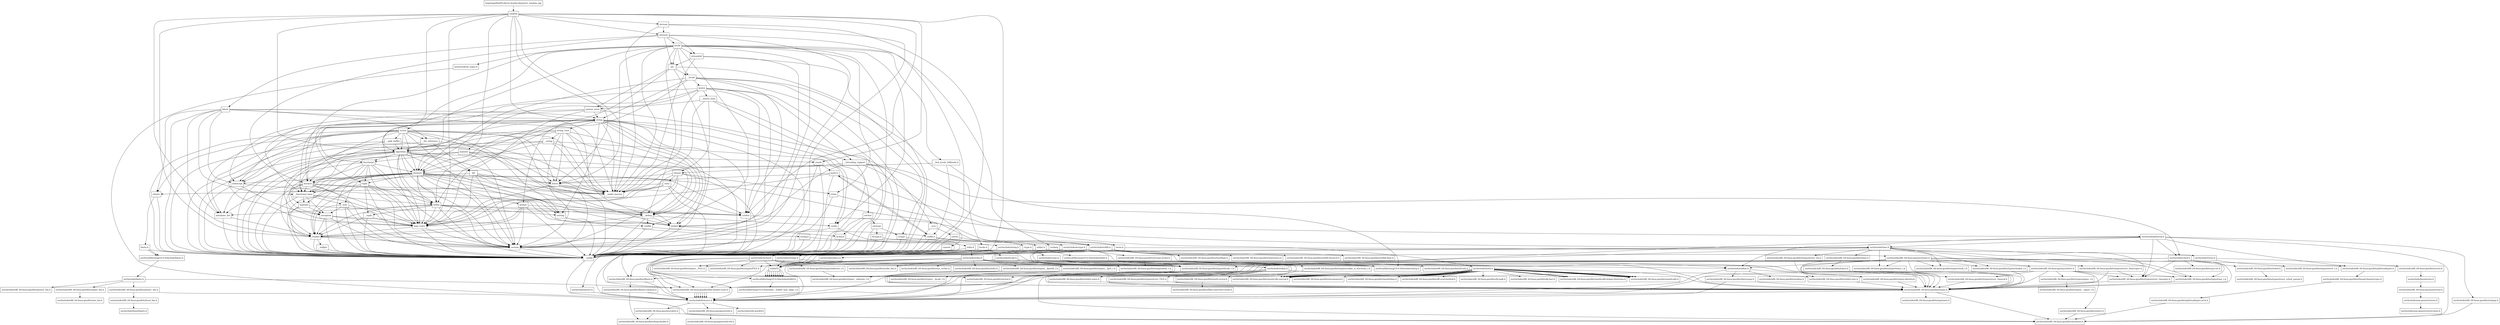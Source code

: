 digraph "dependencies" {
  header_1 [ shape="box", label="random"];
  header_0 [ shape="box", label="tmp/tmpw8iwRO.libcxx.header.deps/test_random.cpp"];
  header_2 [ shape="box", label="__config"];
  header_3 [ shape="box", label="usr/include/features.h"];
  header_4 [ shape="box", label="usr/include/stdc-predef.h"];
  header_5 [ shape="box", label="usr/include/x86_64-linux-gnu/sys/cdefs.h"];
  header_6 [ shape="box", label="usr/include/x86_64-linux-gnu/bits/wordsize.h"];
  header_7 [ shape="box", label="usr/include/x86_64-linux-gnu/bits/long-double.h"];
  header_8 [ shape="box", label="usr/include/x86_64-linux-gnu/gnu/stubs.h"];
  header_9 [ shape="box", label="usr/include/x86_64-linux-gnu/gnu/stubs-64.h"];
  header_11 [ shape="box", label="cstddef"];
  header_12 [ shape="box", label="version"];
  header_13 [ shape="box", label="usr/local/lib/clang/10.0.0/include/stddef.h"];
  header_14 [ shape="box", label="usr/local/lib/clang/10.0.0/include/__stddef_max_align_t.h"];
  header_15 [ shape="box", label="__nullptr"];
  header_16 [ shape="box", label="cstdint"];
  header_17 [ shape="box", label="stdint.h"];
  header_18 [ shape="box", label="usr/local/lib/clang/10.0.0/include/stdint.h"];
  header_19 [ shape="box", label="usr/include/stdint.h"];
  header_20 [ shape="box", label="usr/include/x86_64-linux-gnu/bits/libc-header-start.h"];
  header_21 [ shape="box", label="usr/include/x86_64-linux-gnu/bits/types.h"];
  header_22 [ shape="box", label="usr/include/x86_64-linux-gnu/bits/typesizes.h"];
  header_23 [ shape="box", label="usr/include/x86_64-linux-gnu/bits/wchar.h"];
  header_24 [ shape="box", label="usr/include/x86_64-linux-gnu/bits/stdint-intn.h"];
  header_25 [ shape="box", label="usr/include/x86_64-linux-gnu/bits/stdint-uintn.h"];
  header_26 [ shape="box", label="cmath"];
  header_27 [ shape="box", label="math.h"];
  header_28 [ shape="box", label="stdlib.h"];
  header_29 [ shape="box", label="usr/include/stdlib.h"];
  header_30 [ shape="box", label="stddef.h"];
  header_31 [ shape="box", label="usr/include/x86_64-linux-gnu/bits/waitflags.h"];
  header_32 [ shape="box", label="usr/include/x86_64-linux-gnu/bits/waitstatus.h"];
  header_33 [ shape="box", label="usr/include/x86_64-linux-gnu/bits/floatn.h"];
  header_34 [ shape="box", label="usr/include/x86_64-linux-gnu/bits/floatn-common.h"];
  header_35 [ shape="box", label="usr/include/x86_64-linux-gnu/bits/types/locale_t.h"];
  header_36 [ shape="box", label="usr/include/x86_64-linux-gnu/bits/types/__locale_t.h"];
  header_37 [ shape="box", label="usr/include/x86_64-linux-gnu/sys/types.h"];
  header_38 [ shape="box", label="usr/include/x86_64-linux-gnu/bits/types/clock_t.h"];
  header_39 [ shape="box", label="usr/include/x86_64-linux-gnu/bits/types/clockid_t.h"];
  header_40 [ shape="box", label="usr/include/x86_64-linux-gnu/bits/types/time_t.h"];
  header_41 [ shape="box", label="usr/include/x86_64-linux-gnu/bits/types/timer_t.h"];
  header_42 [ shape="box", label="usr/include/endian.h"];
  header_43 [ shape="box", label="usr/include/x86_64-linux-gnu/bits/endian.h"];
  header_44 [ shape="box", label="usr/include/x86_64-linux-gnu/bits/byteswap.h"];
  header_45 [ shape="box", label="usr/include/x86_64-linux-gnu/bits/uintn-identity.h"];
  header_46 [ shape="box", label="usr/include/x86_64-linux-gnu/sys/select.h"];
  header_47 [ shape="box", label="usr/include/x86_64-linux-gnu/bits/select.h"];
  header_48 [ shape="box", label="usr/include/x86_64-linux-gnu/bits/types/sigset_t.h"];
  header_49 [ shape="box", label="usr/include/x86_64-linux-gnu/bits/types/__sigset_t.h"];
  header_50 [ shape="box", label="usr/include/x86_64-linux-gnu/bits/types/struct_timeval.h"];
  header_51 [ shape="box", label="usr/include/x86_64-linux-gnu/bits/types/struct_timespec.h"];
  header_52 [ shape="box", label="usr/include/x86_64-linux-gnu/bits/pthreadtypes.h"];
  header_53 [ shape="box", label="usr/include/x86_64-linux-gnu/bits/thread-shared-types.h"];
  header_54 [ shape="box", label="usr/include/x86_64-linux-gnu/bits/pthreadtypes-arch.h"];
  header_55 [ shape="box", label="usr/include/alloca.h"];
  header_56 [ shape="box", label="usr/include/x86_64-linux-gnu/bits/stdlib-bsearch.h"];
  header_57 [ shape="box", label="usr/include/x86_64-linux-gnu/bits/stdlib-float.h"];
  header_58 [ shape="box", label="usr/include/math.h"];
  header_59 [ shape="box", label="usr/include/x86_64-linux-gnu/bits/math-vector.h"];
  header_60 [ shape="box", label="usr/include/x86_64-linux-gnu/bits/libm-simd-decl-stubs.h"];
  header_61 [ shape="box", label="usr/include/x86_64-linux-gnu/bits/flt-eval-method.h"];
  header_62 [ shape="box", label="usr/include/x86_64-linux-gnu/bits/fp-logb.h"];
  header_63 [ shape="box", label="usr/include/x86_64-linux-gnu/bits/fp-fast.h"];
  header_64 [ shape="box", label="usr/include/x86_64-linux-gnu/bits/mathcalls-helper-functions.h"];
  header_65 [ shape="box", label="usr/include/x86_64-linux-gnu/bits/mathcalls.h"];
  header_66 [ shape="box", label="usr/include/x86_64-linux-gnu/bits/mathcalls-narrow.h"];
  header_67 [ shape="box", label="usr/include/x86_64-linux-gnu/bits/iscanonical.h"];
  header_68 [ shape="box", label="usr/include/x86_64-linux-gnu/bits/mathinline.h"];
  header_69 [ shape="box", label="type_traits"];
  header_70 [ shape="box", label="limits"];
  header_71 [ shape="box", label="__undef_macros"];
  header_72 [ shape="box", label="initializer_list"];
  header_73 [ shape="box", label="algorithm"];
  header_74 [ shape="box", label="cstring"];
  header_75 [ shape="box", label="string.h"];
  header_76 [ shape="box", label="usr/include/string.h"];
  header_77 [ shape="box", label="usr/include/strings.h"];
  header_78 [ shape="box", label="utility"];
  header_79 [ shape="box", label="__tuple"];
  header_80 [ shape="box", label="__debug"];
  header_81 [ shape="box", label="iosfwd"];
  header_82 [ shape="box", label="wchar.h"];
  header_83 [ shape="box", label="usr/include/wchar.h"];
  header_84 [ shape="box", label="usr/local/lib/clang/10.0.0/include/stdarg.h"];
  header_85 [ shape="box", label="usr/include/x86_64-linux-gnu/bits/types/wint_t.h"];
  header_86 [ shape="box", label="usr/include/x86_64-linux-gnu/bits/types/mbstate_t.h"];
  header_87 [ shape="box", label="usr/include/x86_64-linux-gnu/bits/types/__mbstate_t.h"];
  header_88 [ shape="box", label="usr/include/x86_64-linux-gnu/bits/types/__FILE.h"];
  header_89 [ shape="box", label="usr/include/x86_64-linux-gnu/bits/types/FILE.h"];
  header_90 [ shape="box", label="cstdlib"];
  header_91 [ shape="box", label="cstdio"];
  header_92 [ shape="box", label="stdio.h"];
  header_93 [ shape="box", label="usr/include/stdio.h"];
  header_94 [ shape="box", label="usr/include/x86_64-linux-gnu/bits/types/__fpos_t.h"];
  header_95 [ shape="box", label="usr/include/x86_64-linux-gnu/bits/types/__fpos64_t.h"];
  header_96 [ shape="box", label="usr/include/x86_64-linux-gnu/bits/types/struct_FILE.h"];
  header_97 [ shape="box", label="usr/include/x86_64-linux-gnu/bits/types/cookie_io_functions_t.h"];
  header_98 [ shape="box", label="usr/include/x86_64-linux-gnu/bits/stdio_lim.h"];
  header_99 [ shape="box", label="usr/include/x86_64-linux-gnu/bits/sys_errlist.h"];
  header_100 [ shape="box", label="usr/include/x86_64-linux-gnu/bits/stdio.h"];
  header_101 [ shape="box", label="memory"];
  header_102 [ shape="box", label="typeinfo"];
  header_103 [ shape="box", label="exception"];
  header_104 [ shape="box", label="new"];
  header_105 [ shape="box", label="iterator"];
  header_106 [ shape="box", label="__functional_base"];
  header_107 [ shape="box", label="tuple"];
  header_108 [ shape="box", label="stdexcept"];
  header_109 [ shape="box", label="cassert"];
  header_110 [ shape="box", label="usr/include/assert.h"];
  header_111 [ shape="box", label="atomic"];
  header_112 [ shape="box", label="functional"];
  header_113 [ shape="box", label="bit"];
  header_114 [ shape="box", label="numeric"];
  header_115 [ shape="box", label="vector"];
  header_116 [ shape="box", label="__bit_reference"];
  header_117 [ shape="box", label="climits"];
  header_118 [ shape="box", label="limits.h"];
  header_119 [ shape="box", label="usr/local/lib/clang/10.0.0/include/limits.h"];
  header_120 [ shape="box", label="usr/include/limits.h"];
  header_121 [ shape="box", label="usr/include/x86_64-linux-gnu/bits/posix1_lim.h"];
  header_122 [ shape="box", label="usr/include/x86_64-linux-gnu/bits/local_lim.h"];
  header_123 [ shape="box", label="usr/include/linux/limits.h"];
  header_124 [ shape="box", label="usr/include/x86_64-linux-gnu/bits/posix2_lim.h"];
  header_125 [ shape="box", label="usr/include/x86_64-linux-gnu/bits/xopen_lim.h"];
  header_126 [ shape="box", label="usr/include/x86_64-linux-gnu/bits/uio_lim.h"];
  header_127 [ shape="box", label="__split_buffer"];
  header_128 [ shape="box", label="string"];
  header_129 [ shape="box", label="string_view"];
  header_130 [ shape="box", label="__string"];
  header_131 [ shape="box", label="cwchar"];
  header_132 [ shape="box", label="cwctype"];
  header_133 [ shape="box", label="cctype"];
  header_134 [ shape="box", label="ctype.h"];
  header_135 [ shape="box", label="usr/include/ctype.h"];
  header_136 [ shape="box", label="wctype.h"];
  header_137 [ shape="box", label="usr/include/wctype.h"];
  header_138 [ shape="box", label="usr/include/x86_64-linux-gnu/bits/wctype-wchar.h"];
  header_139 [ shape="box", label="istream"];
  header_140 [ shape="box", label="ostream"];
  header_141 [ shape="box", label="ios"];
  header_142 [ shape="box", label="__locale"];
  header_143 [ shape="box", label="mutex"];
  header_144 [ shape="box", label="__mutex_base"];
  header_145 [ shape="box", label="chrono"];
  header_146 [ shape="box", label="ctime"];
  header_147 [ shape="box", label="usr/include/time.h"];
  header_148 [ shape="box", label="usr/include/x86_64-linux-gnu/bits/time.h"];
  header_149 [ shape="box", label="usr/include/x86_64-linux-gnu/bits/timex.h"];
  header_150 [ shape="box", label="usr/include/x86_64-linux-gnu/bits/types/struct_tm.h"];
  header_151 [ shape="box", label="usr/include/x86_64-linux-gnu/bits/types/struct_itimerspec.h"];
  header_152 [ shape="box", label="ratio"];
  header_153 [ shape="box", label="system_error"];
  header_154 [ shape="box", label="__errc"];
  header_155 [ shape="box", label="cerrno"];
  header_156 [ shape="box", label="errno.h"];
  header_157 [ shape="box", label="usr/include/errno.h"];
  header_158 [ shape="box", label="usr/include/x86_64-linux-gnu/bits/errno.h"];
  header_159 [ shape="box", label="usr/include/linux/errno.h"];
  header_160 [ shape="box", label="usr/include/x86_64-linux-gnu/asm/errno.h"];
  header_161 [ shape="box", label="usr/include/asm-generic/errno.h"];
  header_162 [ shape="box", label="usr/include/asm-generic/errno-base.h"];
  header_163 [ shape="box", label="usr/include/x86_64-linux-gnu/bits/types/error_t.h"];
  header_164 [ shape="box", label="__threading_support"];
  header_10 [ shape="box", label="usr/include/pthread.h"];
  header_165 [ shape="box", label="usr/include/sched.h"];
  header_166 [ shape="box", label="usr/include/x86_64-linux-gnu/bits/sched.h"];
  header_167 [ shape="box", label="usr/include/x86_64-linux-gnu/bits/types/struct_sched_param.h"];
  header_168 [ shape="box", label="usr/include/x86_64-linux-gnu/bits/cpu-set.h"];
  header_169 [ shape="box", label="usr/include/x86_64-linux-gnu/bits/setjmp.h"];
  header_170 [ shape="box", label="locale.h"];
  header_171 [ shape="box", label="usr/include/locale.h"];
  header_172 [ shape="box", label="usr/include/x86_64-linux-gnu/bits/locale.h"];
  header_173 [ shape="box", label="streambuf"];
  header_174 [ shape="box", label="locale"];
  header_175 [ shape="box", label="cstdarg"];
  header_176 [ shape="box", label="usr/include/nl_types.h"];
  header_177 [ shape="box", label="__bsd_locale_fallbacks.h"];
  header_178 [ shape="box", label="bitset"];
  header_115 -> header_2;
  header_115 -> header_81;
  header_115 -> header_116;
  header_115 -> header_69;
  header_115 -> header_117;
  header_115 -> header_70;
  header_115 -> header_72;
  header_115 -> header_101;
  header_115 -> header_108;
  header_115 -> header_73;
  header_115 -> header_74;
  header_115 -> header_12;
  header_115 -> header_127;
  header_115 -> header_106;
  header_115 -> header_80;
  header_115 -> header_71;
  header_138 -> header_21;
  header_138 -> header_85;
  header_138 -> header_42;
  header_27 -> header_2;
  header_27 -> header_28;
  header_27 -> header_58;
  header_27 -> header_69;
  header_27 -> header_70;
  header_40 -> header_21;
  header_146 -> header_2;
  header_146 -> header_147;
  header_112 -> header_2;
  header_112 -> header_69;
  header_112 -> header_102;
  header_112 -> header_103;
  header_112 -> header_101;
  header_112 -> header_107;
  header_112 -> header_78;
  header_112 -> header_12;
  header_112 -> header_106;
  header_72 -> header_2;
  header_72 -> header_11;
  header_130 -> header_2;
  header_130 -> header_73;
  header_130 -> header_91;
  header_130 -> header_101;
  header_130 -> header_80;
  header_130 -> header_71;
  header_174 -> header_2;
  header_174 -> header_142;
  header_174 -> header_80;
  header_174 -> header_73;
  header_174 -> header_101;
  header_174 -> header_141;
  header_174 -> header_173;
  header_174 -> header_105;
  header_174 -> header_70;
  header_174 -> header_12;
  header_174 -> header_175;
  header_174 -> header_90;
  header_174 -> header_146;
  header_174 -> header_91;
  header_174 -> header_176;
  header_174 -> header_177;
  header_174 -> header_71;
  header_26 -> header_2;
  header_26 -> header_27;
  header_26 -> header_12;
  header_29 -> header_20;
  header_29 -> header_30;
  header_29 -> header_31;
  header_29 -> header_32;
  header_29 -> header_33;
  header_29 -> header_35;
  header_29 -> header_37;
  header_29 -> header_55;
  header_29 -> header_56;
  header_29 -> header_57;
  header_118 -> header_2;
  header_118 -> header_119;
  header_118 -> header_119;
  header_25 -> header_21;
  header_139 -> header_2;
  header_139 -> header_12;
  header_139 -> header_140;
  header_139 -> header_71;
  header_132 -> header_2;
  header_132 -> header_133;
  header_132 -> header_136;
  header_159 -> header_160;
  header_39 -> header_21;
  header_10 -> header_3;
  header_10 -> header_42;
  header_10 -> header_165;
  header_10 -> header_147;
  header_10 -> header_52;
  header_10 -> header_169;
  header_10 -> header_6;
  header_10 -> header_51;
  header_144 -> header_2;
  header_144 -> header_145;
  header_144 -> header_153;
  header_144 -> header_164;
  header_144 -> header_71;
  header_166 -> header_167;
  header_158 -> header_159;
  header_114 -> header_2;
  header_114 -> header_105;
  header_114 -> header_70;
  header_114 -> header_112;
  header_114 -> header_26;
  header_114 -> header_12;
  header_114 -> header_71;
  header_119 -> header_120;
  header_15 -> header_2;
  header_83 -> header_20;
  header_83 -> header_33;
  header_83 -> header_30;
  header_83 -> header_84;
  header_83 -> header_23;
  header_83 -> header_85;
  header_83 -> header_86;
  header_83 -> header_88;
  header_83 -> header_89;
  header_83 -> header_35;
  header_155 -> header_2;
  header_155 -> header_156;
  header_110 -> header_3;
  header_135 -> header_3;
  header_135 -> header_21;
  header_135 -> header_42;
  header_135 -> header_35;
  header_53 -> header_54;
  header_55 -> header_3;
  header_55 -> header_30;
  header_142 -> header_2;
  header_142 -> header_128;
  header_142 -> header_101;
  header_142 -> header_78;
  header_142 -> header_143;
  header_142 -> header_16;
  header_142 -> header_133;
  header_142 -> header_170;
  header_86 -> header_87;
  header_46 -> header_3;
  header_46 -> header_21;
  header_46 -> header_47;
  header_46 -> header_48;
  header_46 -> header_40;
  header_46 -> header_50;
  header_46 -> header_51;
  header_90 -> header_2;
  header_90 -> header_28;
  header_92 -> header_2;
  header_92 -> header_93;
  header_94 -> header_21;
  header_94 -> header_87;
  header_35 -> header_36;
  header_17 -> header_2;
  header_17 -> header_18;
  header_24 -> header_21;
  header_82 -> header_2;
  header_82 -> header_83;
  header_47 -> header_6;
  header_116 -> header_2;
  header_116 -> header_113;
  header_116 -> header_73;
  header_116 -> header_71;
  header_128 -> header_2;
  header_128 -> header_129;
  header_128 -> header_81;
  header_128 -> header_74;
  header_128 -> header_91;
  header_128 -> header_131;
  header_128 -> header_73;
  header_128 -> header_105;
  header_128 -> header_78;
  header_128 -> header_101;
  header_128 -> header_108;
  header_128 -> header_69;
  header_128 -> header_72;
  header_128 -> header_106;
  header_128 -> header_12;
  header_128 -> header_16;
  header_128 -> header_80;
  header_128 -> header_71;
  header_143 -> header_2;
  header_143 -> header_144;
  header_143 -> header_16;
  header_143 -> header_112;
  header_143 -> header_101;
  header_143 -> header_107;
  header_143 -> header_12;
  header_143 -> header_164;
  header_143 -> header_71;
  header_102 -> header_2;
  header_102 -> header_103;
  header_102 -> header_11;
  header_102 -> header_16;
  header_113 -> header_2;
  header_113 -> header_70;
  header_113 -> header_69;
  header_113 -> header_12;
  header_113 -> header_80;
  header_113 -> header_71;
  header_153 -> header_154;
  header_153 -> header_69;
  header_153 -> header_108;
  header_153 -> header_106;
  header_153 -> header_128;
  header_137 -> header_3;
  header_137 -> header_21;
  header_137 -> header_85;
  header_137 -> header_138;
  header_137 -> header_35;
  header_133 -> header_2;
  header_133 -> header_134;
  header_38 -> header_21;
  header_12 -> header_2;
  header_129 -> header_2;
  header_129 -> header_130;
  header_129 -> header_73;
  header_129 -> header_105;
  header_129 -> header_70;
  header_129 -> header_108;
  header_129 -> header_12;
  header_129 -> header_80;
  header_129 -> header_71;
  header_16 -> header_2;
  header_16 -> header_17;
  header_91 -> header_2;
  header_91 -> header_92;
  header_2 -> header_3;
  header_154 -> header_2;
  header_154 -> header_155;
  header_51 -> header_21;
  header_175 -> header_2;
  header_175 -> header_84;
  header_93 -> header_20;
  header_93 -> header_30;
  header_93 -> header_84;
  header_93 -> header_21;
  header_93 -> header_94;
  header_93 -> header_95;
  header_93 -> header_88;
  header_93 -> header_89;
  header_93 -> header_96;
  header_93 -> header_97;
  header_93 -> header_98;
  header_93 -> header_99;
  header_93 -> header_100;
  header_0 -> header_1;
  header_165 -> header_3;
  header_165 -> header_21;
  header_165 -> header_30;
  header_165 -> header_40;
  header_165 -> header_51;
  header_165 -> header_166;
  header_165 -> header_168;
  header_11 -> header_2;
  header_11 -> header_12;
  header_11 -> header_13;
  header_11 -> header_15;
  header_127 -> header_2;
  header_127 -> header_69;
  header_127 -> header_73;
  header_127 -> header_71;
  header_3 -> header_4;
  header_3 -> header_5;
  header_3 -> header_8;
  header_33 -> header_3;
  header_33 -> header_34;
  header_1 -> header_2;
  header_1 -> header_11;
  header_1 -> header_16;
  header_1 -> header_26;
  header_1 -> header_69;
  header_1 -> header_72;
  header_1 -> header_70;
  header_1 -> header_73;
  header_1 -> header_114;
  header_1 -> header_115;
  header_1 -> header_128;
  header_1 -> header_139;
  header_1 -> header_140;
  header_1 -> header_71;
  header_178 -> header_2;
  header_178 -> header_116;
  header_178 -> header_11;
  header_178 -> header_117;
  header_178 -> header_128;
  header_178 -> header_108;
  header_178 -> header_81;
  header_178 -> header_106;
  header_178 -> header_71;
  header_164 -> header_2;
  header_164 -> header_145;
  header_164 -> header_81;
  header_164 -> header_156;
  header_164 -> header_10;
  header_164 -> header_165;
  header_164 -> header_71;
  header_30 -> header_13;
  header_30 -> header_13;
  header_30 -> header_13;
  header_30 -> header_13;
  header_30 -> header_13;
  header_30 -> header_13;
  header_30 -> header_13;
  header_30 -> header_13;
  header_30 -> header_13;
  header_30 -> header_13;
  header_50 -> header_21;
  header_145 -> header_2;
  header_145 -> header_146;
  header_145 -> header_69;
  header_145 -> header_152;
  header_145 -> header_70;
  header_145 -> header_12;
  header_145 -> header_71;
  header_5 -> header_6;
  header_5 -> header_7;
  header_8 -> header_9;
  header_122 -> header_123;
  header_173 -> header_2;
  header_173 -> header_81;
  header_173 -> header_141;
  header_173 -> header_71;
  header_19 -> header_20;
  header_19 -> header_21;
  header_19 -> header_23;
  header_19 -> header_6;
  header_19 -> header_24;
  header_19 -> header_25;
  header_121 -> header_6;
  header_121 -> header_122;
  header_156 -> header_2;
  header_156 -> header_157;
  header_125 -> header_126;
  header_151 -> header_21;
  header_151 -> header_51;
  header_104 -> header_2;
  header_104 -> header_103;
  header_104 -> header_69;
  header_104 -> header_11;
  header_104 -> header_12;
  header_169 -> header_6;
  header_69 -> header_2;
  header_69 -> header_11;
  header_69 -> header_12;
  header_101 -> header_2;
  header_101 -> header_69;
  header_101 -> header_102;
  header_101 -> header_11;
  header_101 -> header_16;
  header_101 -> header_104;
  header_101 -> header_78;
  header_101 -> header_70;
  header_101 -> header_105;
  header_101 -> header_106;
  header_101 -> header_81;
  header_101 -> header_107;
  header_101 -> header_108;
  header_101 -> header_74;
  header_101 -> header_109;
  header_101 -> header_111;
  header_101 -> header_12;
  header_101 -> header_71;
  header_150 -> header_21;
  header_45 -> header_21;
  header_107 -> header_2;
  header_107 -> header_79;
  header_107 -> header_11;
  header_107 -> header_69;
  header_107 -> header_106;
  header_107 -> header_78;
  header_107 -> header_12;
  header_18 -> header_19;
  header_97 -> header_21;
  header_59 -> header_60;
  header_48 -> header_49;
  header_78 -> header_2;
  header_78 -> header_79;
  header_78 -> header_69;
  header_78 -> header_72;
  header_78 -> header_11;
  header_78 -> header_74;
  header_78 -> header_16;
  header_78 -> header_12;
  header_78 -> header_80;
  header_177 -> header_28;
  header_177 -> header_84;
  header_177 -> header_101;
  header_13 -> header_14;
  header_20 -> header_3;
  header_20 -> header_3;
  header_20 -> header_3;
  header_20 -> header_3;
  header_20 -> header_3;
  header_20 -> header_3;
  header_20 -> header_3;
  header_120 -> header_20;
  header_120 -> header_121;
  header_120 -> header_124;
  header_120 -> header_125;
  header_161 -> header_162;
  header_136 -> header_2;
  header_136 -> header_137;
  header_80 -> header_2;
  header_80 -> header_81;
  header_80 -> header_90;
  header_80 -> header_91;
  header_80 -> header_11;
  header_58 -> header_20;
  header_58 -> header_21;
  header_58 -> header_59;
  header_58 -> header_33;
  header_58 -> header_61;
  header_58 -> header_62;
  header_58 -> header_63;
  header_58 -> header_64;
  header_58 -> header_65;
  header_58 -> header_64;
  header_58 -> header_65;
  header_58 -> header_64;
  header_58 -> header_65;
  header_58 -> header_65;
  header_58 -> header_65;
  header_58 -> header_65;
  header_58 -> header_65;
  header_58 -> header_66;
  header_58 -> header_66;
  header_58 -> header_66;
  header_58 -> header_66;
  header_58 -> header_66;
  header_58 -> header_66;
  header_58 -> header_66;
  header_58 -> header_66;
  header_58 -> header_66;
  header_58 -> header_67;
  header_58 -> header_68;
  header_81 -> header_2;
  header_81 -> header_82;
  header_105 -> header_2;
  header_105 -> header_81;
  header_105 -> header_106;
  header_105 -> header_69;
  header_105 -> header_11;
  header_105 -> header_72;
  header_105 -> header_12;
  header_105 -> header_80;
  header_21 -> header_3;
  header_21 -> header_6;
  header_21 -> header_22;
  header_79 -> header_2;
  header_79 -> header_11;
  header_79 -> header_69;
  header_34 -> header_3;
  header_34 -> header_7;
  header_108 -> header_2;
  header_108 -> header_103;
  header_108 -> header_81;
  header_37 -> header_3;
  header_37 -> header_21;
  header_37 -> header_38;
  header_37 -> header_39;
  header_37 -> header_40;
  header_37 -> header_41;
  header_37 -> header_30;
  header_37 -> header_24;
  header_37 -> header_42;
  header_37 -> header_46;
  header_37 -> header_52;
  header_42 -> header_3;
  header_42 -> header_43;
  header_42 -> header_44;
  header_42 -> header_45;
  header_74 -> header_2;
  header_74 -> header_75;
  header_96 -> header_21;
  header_28 -> header_29;
  header_28 -> header_2;
  header_28 -> header_29;
  header_28 -> header_27;
  header_75 -> header_2;
  header_75 -> header_76;
  header_52 -> header_53;
  header_109 -> header_2;
  header_109 -> header_110;
  header_170 -> header_2;
  header_170 -> header_171;
  header_140 -> header_2;
  header_140 -> header_141;
  header_140 -> header_173;
  header_140 -> header_174;
  header_140 -> header_105;
  header_140 -> header_178;
  header_140 -> header_12;
  header_147 -> header_3;
  header_147 -> header_30;
  header_147 -> header_148;
  header_147 -> header_38;
  header_147 -> header_40;
  header_147 -> header_150;
  header_147 -> header_51;
  header_147 -> header_39;
  header_147 -> header_41;
  header_147 -> header_151;
  header_147 -> header_35;
  header_70 -> header_2;
  header_70 -> header_69;
  header_70 -> header_71;
  header_70 -> header_12;
  header_73 -> header_2;
  header_73 -> header_72;
  header_73 -> header_69;
  header_73 -> header_74;
  header_73 -> header_78;
  header_73 -> header_101;
  header_73 -> header_112;
  header_73 -> header_105;
  header_73 -> header_11;
  header_73 -> header_113;
  header_73 -> header_12;
  header_73 -> header_80;
  header_73 -> header_71;
  header_141 -> header_2;
  header_141 -> header_81;
  header_141 -> header_142;
  header_141 -> header_153;
  header_141 -> header_111;
  header_148 -> header_21;
  header_148 -> header_149;
  header_152 -> header_2;
  header_152 -> header_16;
  header_152 -> header_117;
  header_152 -> header_69;
  header_152 -> header_71;
  header_77 -> header_3;
  header_77 -> header_30;
  header_77 -> header_35;
  header_111 -> header_2;
  header_111 -> header_11;
  header_111 -> header_16;
  header_111 -> header_69;
  header_111 -> header_12;
  header_117 -> header_2;
  header_117 -> header_118;
  header_44 -> header_3;
  header_44 -> header_21;
  header_171 -> header_3;
  header_171 -> header_30;
  header_171 -> header_172;
  header_171 -> header_35;
  header_160 -> header_161;
  header_54 -> header_6;
  header_131 -> header_2;
  header_131 -> header_132;
  header_131 -> header_82;
  header_95 -> header_21;
  header_95 -> header_87;
  header_41 -> header_21;
  header_103 -> header_2;
  header_103 -> header_11;
  header_103 -> header_90;
  header_103 -> header_69;
  header_103 -> header_12;
  header_149 -> header_21;
  header_149 -> header_50;
  header_76 -> header_20;
  header_76 -> header_30;
  header_76 -> header_35;
  header_76 -> header_77;
  header_157 -> header_3;
  header_157 -> header_158;
  header_157 -> header_163;
  header_176 -> header_3;
  header_134 -> header_2;
  header_134 -> header_135;
  header_106 -> header_2;
  header_106 -> header_69;
  header_106 -> header_102;
  header_106 -> header_103;
  header_106 -> header_104;
  header_106 -> header_78;
}
